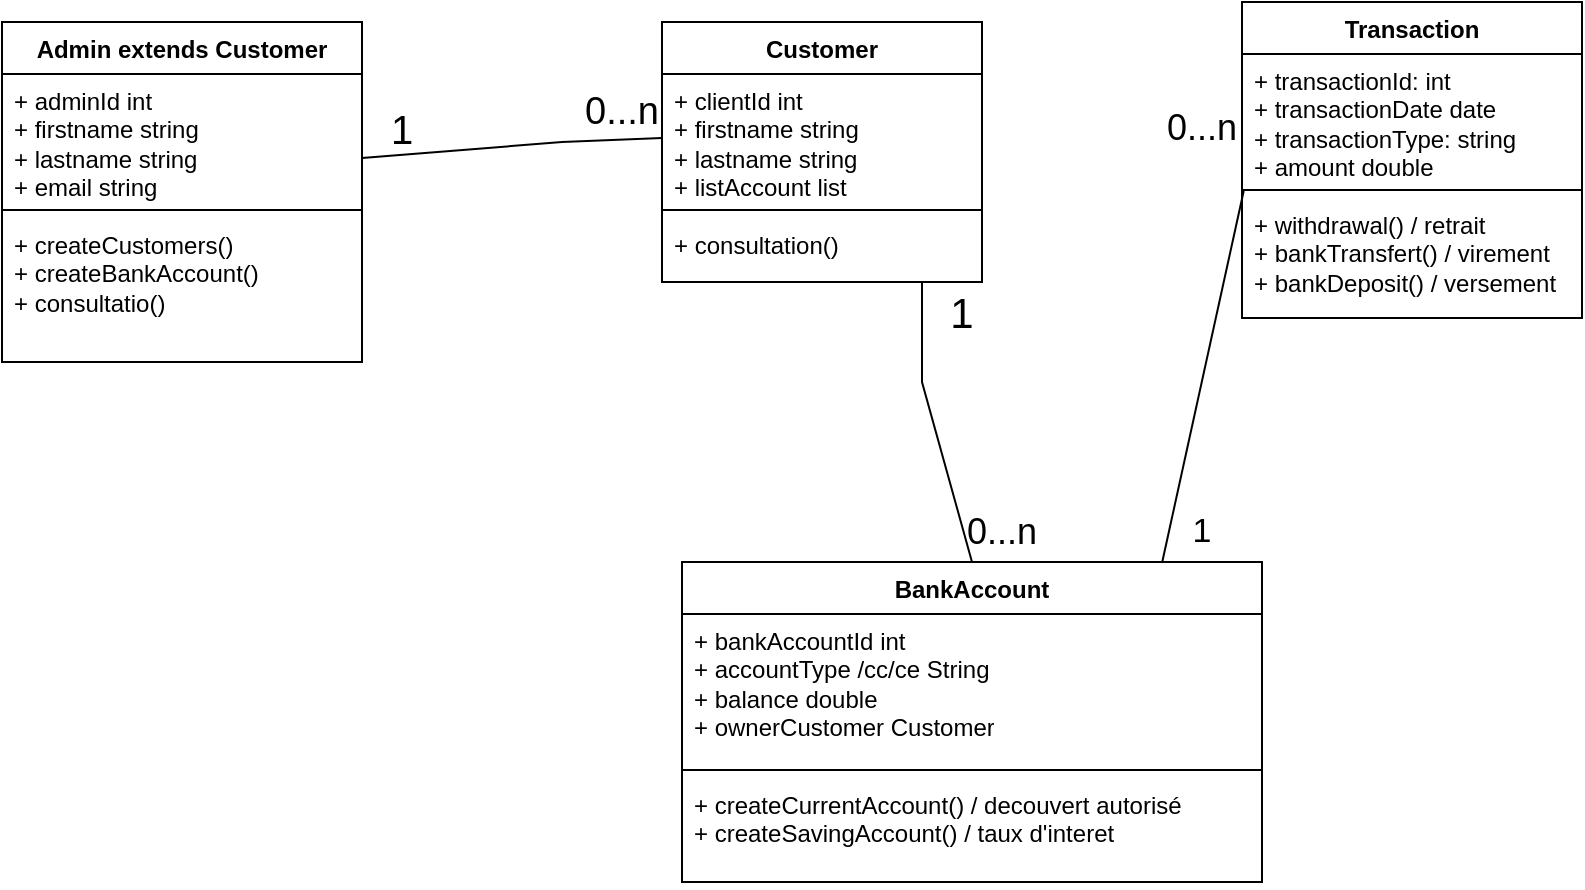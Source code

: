 <mxfile version="24.7.17">
  <diagram name="Page-1" id="3cXffu0VHovjs0cq3TGL">
    <mxGraphModel dx="1434" dy="738" grid="1" gridSize="10" guides="1" tooltips="1" connect="1" arrows="1" fold="1" page="1" pageScale="1" pageWidth="850" pageHeight="1100" math="0" shadow="0">
      <root>
        <mxCell id="0" />
        <mxCell id="1" parent="0" />
        <mxCell id="K2STK1kB6uqq91tzaWy4-2" value="Transaction" style="swimlane;fontStyle=1;align=center;verticalAlign=top;childLayout=stackLayout;horizontal=1;startSize=26;horizontalStack=0;resizeParent=1;resizeParentMax=0;resizeLast=0;collapsible=1;marginBottom=0;whiteSpace=wrap;html=1;" parent="1" vertex="1">
          <mxGeometry x="650" y="10" width="170" height="158" as="geometry" />
        </mxCell>
        <mxCell id="K2STK1kB6uqq91tzaWy4-3" value="+ transactionId: int&lt;div&gt;+ transactionDate date&lt;/div&gt;&lt;div&gt;+ transactionType: string&lt;/div&gt;&lt;div&gt;+ amount double&lt;/div&gt;" style="text;strokeColor=none;fillColor=none;align=left;verticalAlign=top;spacingLeft=4;spacingRight=4;overflow=hidden;rotatable=0;points=[[0,0.5],[1,0.5]];portConstraint=eastwest;whiteSpace=wrap;html=1;" parent="K2STK1kB6uqq91tzaWy4-2" vertex="1">
          <mxGeometry y="26" width="170" height="64" as="geometry" />
        </mxCell>
        <mxCell id="K2STK1kB6uqq91tzaWy4-4" value="" style="line;strokeWidth=1;fillColor=none;align=left;verticalAlign=middle;spacingTop=-1;spacingLeft=3;spacingRight=3;rotatable=0;labelPosition=right;points=[];portConstraint=eastwest;strokeColor=inherit;" parent="K2STK1kB6uqq91tzaWy4-2" vertex="1">
          <mxGeometry y="90" width="170" height="8" as="geometry" />
        </mxCell>
        <mxCell id="K2STK1kB6uqq91tzaWy4-5" value="+ withdrawal() / retrait&lt;div&gt;+ bankTransfert() / virement&lt;/div&gt;&lt;div&gt;+ bankDeposit() / versement&lt;/div&gt;" style="text;strokeColor=none;fillColor=none;align=left;verticalAlign=top;spacingLeft=4;spacingRight=4;overflow=hidden;rotatable=0;points=[[0,0.5],[1,0.5]];portConstraint=eastwest;whiteSpace=wrap;html=1;" parent="K2STK1kB6uqq91tzaWy4-2" vertex="1">
          <mxGeometry y="98" width="170" height="60" as="geometry" />
        </mxCell>
        <mxCell id="K2STK1kB6uqq91tzaWy4-6" value="Customer" style="swimlane;fontStyle=1;align=center;verticalAlign=top;childLayout=stackLayout;horizontal=1;startSize=26;horizontalStack=0;resizeParent=1;resizeParentMax=0;resizeLast=0;collapsible=1;marginBottom=0;whiteSpace=wrap;html=1;" parent="1" vertex="1">
          <mxGeometry x="360" y="20" width="160" height="130" as="geometry" />
        </mxCell>
        <mxCell id="K2STK1kB6uqq91tzaWy4-7" value="+ clientId int&lt;div&gt;+ firstname string&lt;/div&gt;&lt;div&gt;+ lastname string&lt;/div&gt;&lt;div&gt;+ listAccount list&lt;/div&gt;" style="text;strokeColor=none;fillColor=none;align=left;verticalAlign=top;spacingLeft=4;spacingRight=4;overflow=hidden;rotatable=0;points=[[0,0.5],[1,0.5]];portConstraint=eastwest;whiteSpace=wrap;html=1;" parent="K2STK1kB6uqq91tzaWy4-6" vertex="1">
          <mxGeometry y="26" width="160" height="64" as="geometry" />
        </mxCell>
        <mxCell id="K2STK1kB6uqq91tzaWy4-8" value="" style="line;strokeWidth=1;fillColor=none;align=left;verticalAlign=middle;spacingTop=-1;spacingLeft=3;spacingRight=3;rotatable=0;labelPosition=right;points=[];portConstraint=eastwest;strokeColor=inherit;" parent="K2STK1kB6uqq91tzaWy4-6" vertex="1">
          <mxGeometry y="90" width="160" height="8" as="geometry" />
        </mxCell>
        <mxCell id="K2STK1kB6uqq91tzaWy4-9" value="+ consultation()" style="text;strokeColor=none;fillColor=none;align=left;verticalAlign=top;spacingLeft=4;spacingRight=4;overflow=hidden;rotatable=0;points=[[0,0.5],[1,0.5]];portConstraint=eastwest;whiteSpace=wrap;html=1;" parent="K2STK1kB6uqq91tzaWy4-6" vertex="1">
          <mxGeometry y="98" width="160" height="32" as="geometry" />
        </mxCell>
        <mxCell id="K2STK1kB6uqq91tzaWy4-10" value="BankAccount" style="swimlane;fontStyle=1;align=center;verticalAlign=top;childLayout=stackLayout;horizontal=1;startSize=26;horizontalStack=0;resizeParent=1;resizeParentMax=0;resizeLast=0;collapsible=1;marginBottom=0;whiteSpace=wrap;html=1;" parent="1" vertex="1">
          <mxGeometry x="370" y="290" width="290" height="160" as="geometry" />
        </mxCell>
        <mxCell id="K2STK1kB6uqq91tzaWy4-11" value="&lt;div&gt;+ bankAccountId int&lt;/div&gt;+ accountType /cc/ce String&lt;div&gt;+ balance double&lt;/div&gt;&lt;div&gt;+ ownerCustomer Customer&lt;/div&gt;" style="text;strokeColor=none;fillColor=none;align=left;verticalAlign=top;spacingLeft=4;spacingRight=4;overflow=hidden;rotatable=0;points=[[0,0.5],[1,0.5]];portConstraint=eastwest;whiteSpace=wrap;html=1;" parent="K2STK1kB6uqq91tzaWy4-10" vertex="1">
          <mxGeometry y="26" width="290" height="74" as="geometry" />
        </mxCell>
        <mxCell id="K2STK1kB6uqq91tzaWy4-12" value="" style="line;strokeWidth=1;fillColor=none;align=left;verticalAlign=middle;spacingTop=-1;spacingLeft=3;spacingRight=3;rotatable=0;labelPosition=right;points=[];portConstraint=eastwest;strokeColor=inherit;" parent="K2STK1kB6uqq91tzaWy4-10" vertex="1">
          <mxGeometry y="100" width="290" height="8" as="geometry" />
        </mxCell>
        <mxCell id="K2STK1kB6uqq91tzaWy4-13" value="+ createCurrentAccount() / decouvert autorisé&lt;div&gt;+ createSavingAccount() / taux d&#39;interet&lt;/div&gt;" style="text;strokeColor=none;fillColor=none;align=left;verticalAlign=top;spacingLeft=4;spacingRight=4;overflow=hidden;rotatable=0;points=[[0,0.5],[1,0.5]];portConstraint=eastwest;whiteSpace=wrap;html=1;" parent="K2STK1kB6uqq91tzaWy4-10" vertex="1">
          <mxGeometry y="108" width="290" height="52" as="geometry" />
        </mxCell>
        <mxCell id="K2STK1kB6uqq91tzaWy4-14" value="Admin extends Customer" style="swimlane;fontStyle=1;align=center;verticalAlign=top;childLayout=stackLayout;horizontal=1;startSize=26;horizontalStack=0;resizeParent=1;resizeParentMax=0;resizeLast=0;collapsible=1;marginBottom=0;whiteSpace=wrap;html=1;" parent="1" vertex="1">
          <mxGeometry x="30" y="20" width="180" height="170" as="geometry" />
        </mxCell>
        <mxCell id="K2STK1kB6uqq91tzaWy4-15" value="+ adminId int&lt;div&gt;+ firstname string&lt;/div&gt;&lt;div&gt;+ lastname string&lt;/div&gt;&lt;div&gt;+ email string&lt;/div&gt;" style="text;strokeColor=none;fillColor=none;align=left;verticalAlign=top;spacingLeft=4;spacingRight=4;overflow=hidden;rotatable=0;points=[[0,0.5],[1,0.5]];portConstraint=eastwest;whiteSpace=wrap;html=1;" parent="K2STK1kB6uqq91tzaWy4-14" vertex="1">
          <mxGeometry y="26" width="180" height="64" as="geometry" />
        </mxCell>
        <mxCell id="K2STK1kB6uqq91tzaWy4-16" value="" style="line;strokeWidth=1;fillColor=none;align=left;verticalAlign=middle;spacingTop=-1;spacingLeft=3;spacingRight=3;rotatable=0;labelPosition=right;points=[];portConstraint=eastwest;strokeColor=inherit;" parent="K2STK1kB6uqq91tzaWy4-14" vertex="1">
          <mxGeometry y="90" width="180" height="8" as="geometry" />
        </mxCell>
        <mxCell id="K2STK1kB6uqq91tzaWy4-17" value="+ createCustomers()&lt;div&gt;+ createBankAccount()&lt;/div&gt;&lt;div&gt;+ consultatio()&lt;/div&gt;" style="text;strokeColor=none;fillColor=none;align=left;verticalAlign=top;spacingLeft=4;spacingRight=4;overflow=hidden;rotatable=0;points=[[0,0.5],[1,0.5]];portConstraint=eastwest;whiteSpace=wrap;html=1;" parent="K2STK1kB6uqq91tzaWy4-14" vertex="1">
          <mxGeometry y="98" width="180" height="72" as="geometry" />
        </mxCell>
        <mxCell id="K2STK1kB6uqq91tzaWy4-26" value="" style="endArrow=none;html=1;rounded=0;entryX=0.005;entryY=-0.058;entryDx=0;entryDy=0;entryPerimeter=0;exitX=0.828;exitY=0;exitDx=0;exitDy=0;exitPerimeter=0;" parent="1" source="K2STK1kB6uqq91tzaWy4-10" target="K2STK1kB6uqq91tzaWy4-5" edge="1">
          <mxGeometry width="50" height="50" relative="1" as="geometry">
            <mxPoint x="520" y="90" as="sourcePoint" />
            <mxPoint x="570" y="40" as="targetPoint" />
          </mxGeometry>
        </mxCell>
        <mxCell id="K2STK1kB6uqq91tzaWy4-27" value="" style="endArrow=none;html=1;rounded=0;entryX=0.5;entryY=0;entryDx=0;entryDy=0;" parent="1" target="K2STK1kB6uqq91tzaWy4-10" edge="1">
          <mxGeometry width="50" height="50" relative="1" as="geometry">
            <mxPoint x="490" y="200" as="sourcePoint" />
            <mxPoint x="520" y="170" as="targetPoint" />
            <Array as="points">
              <mxPoint x="490" y="150" />
              <mxPoint x="490" y="200" />
            </Array>
          </mxGeometry>
        </mxCell>
        <mxCell id="K2STK1kB6uqq91tzaWy4-28" value="" style="endArrow=none;html=1;rounded=0;entryX=0;entryY=0.5;entryDx=0;entryDy=0;exitX=0;exitY=1;exitDx=0;exitDy=0;strokeColor=default;" parent="1" source="K2STK1kB6uqq91tzaWy4-31" target="K2STK1kB6uqq91tzaWy4-7" edge="1">
          <mxGeometry width="50" height="50" relative="1" as="geometry">
            <mxPoint x="250" y="100" as="sourcePoint" />
            <mxPoint x="300" y="50" as="targetPoint" />
          </mxGeometry>
        </mxCell>
        <mxCell id="K2STK1kB6uqq91tzaWy4-29" value="&lt;font style=&quot;font-size: 20px;&quot;&gt;1&lt;/font&gt;" style="text;strokeColor=none;align=center;fillColor=none;html=1;verticalAlign=middle;whiteSpace=wrap;rounded=0;" parent="1" vertex="1">
          <mxGeometry x="200" y="58" width="60" height="30" as="geometry" />
        </mxCell>
        <mxCell id="K2STK1kB6uqq91tzaWy4-32" value="" style="endArrow=none;html=1;rounded=0;entryX=0;entryY=1;entryDx=0;entryDy=0;strokeColor=default;" parent="1" target="K2STK1kB6uqq91tzaWy4-31" edge="1">
          <mxGeometry width="50" height="50" relative="1" as="geometry">
            <mxPoint x="210" y="88" as="sourcePoint" />
            <mxPoint x="360" y="78" as="targetPoint" />
          </mxGeometry>
        </mxCell>
        <mxCell id="K2STK1kB6uqq91tzaWy4-31" value="&lt;font style=&quot;font-size: 19px;&quot;&gt;0...n&lt;/font&gt;" style="text;strokeColor=none;align=center;fillColor=none;html=1;verticalAlign=middle;whiteSpace=wrap;rounded=0;" parent="1" vertex="1">
          <mxGeometry x="310" y="50" width="60" height="30" as="geometry" />
        </mxCell>
        <mxCell id="K2STK1kB6uqq91tzaWy4-33" value="&lt;font style=&quot;font-size: 21px;&quot;&gt;1&lt;/font&gt;" style="text;strokeColor=none;align=center;fillColor=none;html=1;verticalAlign=middle;whiteSpace=wrap;rounded=0;" parent="1" vertex="1">
          <mxGeometry x="480" y="150" width="60" height="30" as="geometry" />
        </mxCell>
        <mxCell id="K2STK1kB6uqq91tzaWy4-34" value="&lt;font style=&quot;font-size: 18px;&quot;&gt;0...n&lt;/font&gt;" style="text;strokeColor=none;align=center;fillColor=none;html=1;verticalAlign=middle;whiteSpace=wrap;rounded=0;" parent="1" vertex="1">
          <mxGeometry x="500" y="260" width="60" height="30" as="geometry" />
        </mxCell>
        <mxCell id="K2STK1kB6uqq91tzaWy4-35" value="&lt;font style=&quot;font-size: 17px;&quot;&gt;1&lt;/font&gt;" style="text;strokeColor=none;align=center;fillColor=none;html=1;verticalAlign=middle;whiteSpace=wrap;rounded=0;" parent="1" vertex="1">
          <mxGeometry x="600" y="260" width="60" height="30" as="geometry" />
        </mxCell>
        <mxCell id="K2STK1kB6uqq91tzaWy4-36" value="&lt;font style=&quot;font-size: 18px;&quot;&gt;0...n&lt;/font&gt;" style="text;strokeColor=none;align=center;fillColor=none;html=1;verticalAlign=middle;whiteSpace=wrap;rounded=0;" parent="1" vertex="1">
          <mxGeometry x="600" y="58" width="60" height="30" as="geometry" />
        </mxCell>
      </root>
    </mxGraphModel>
  </diagram>
</mxfile>
